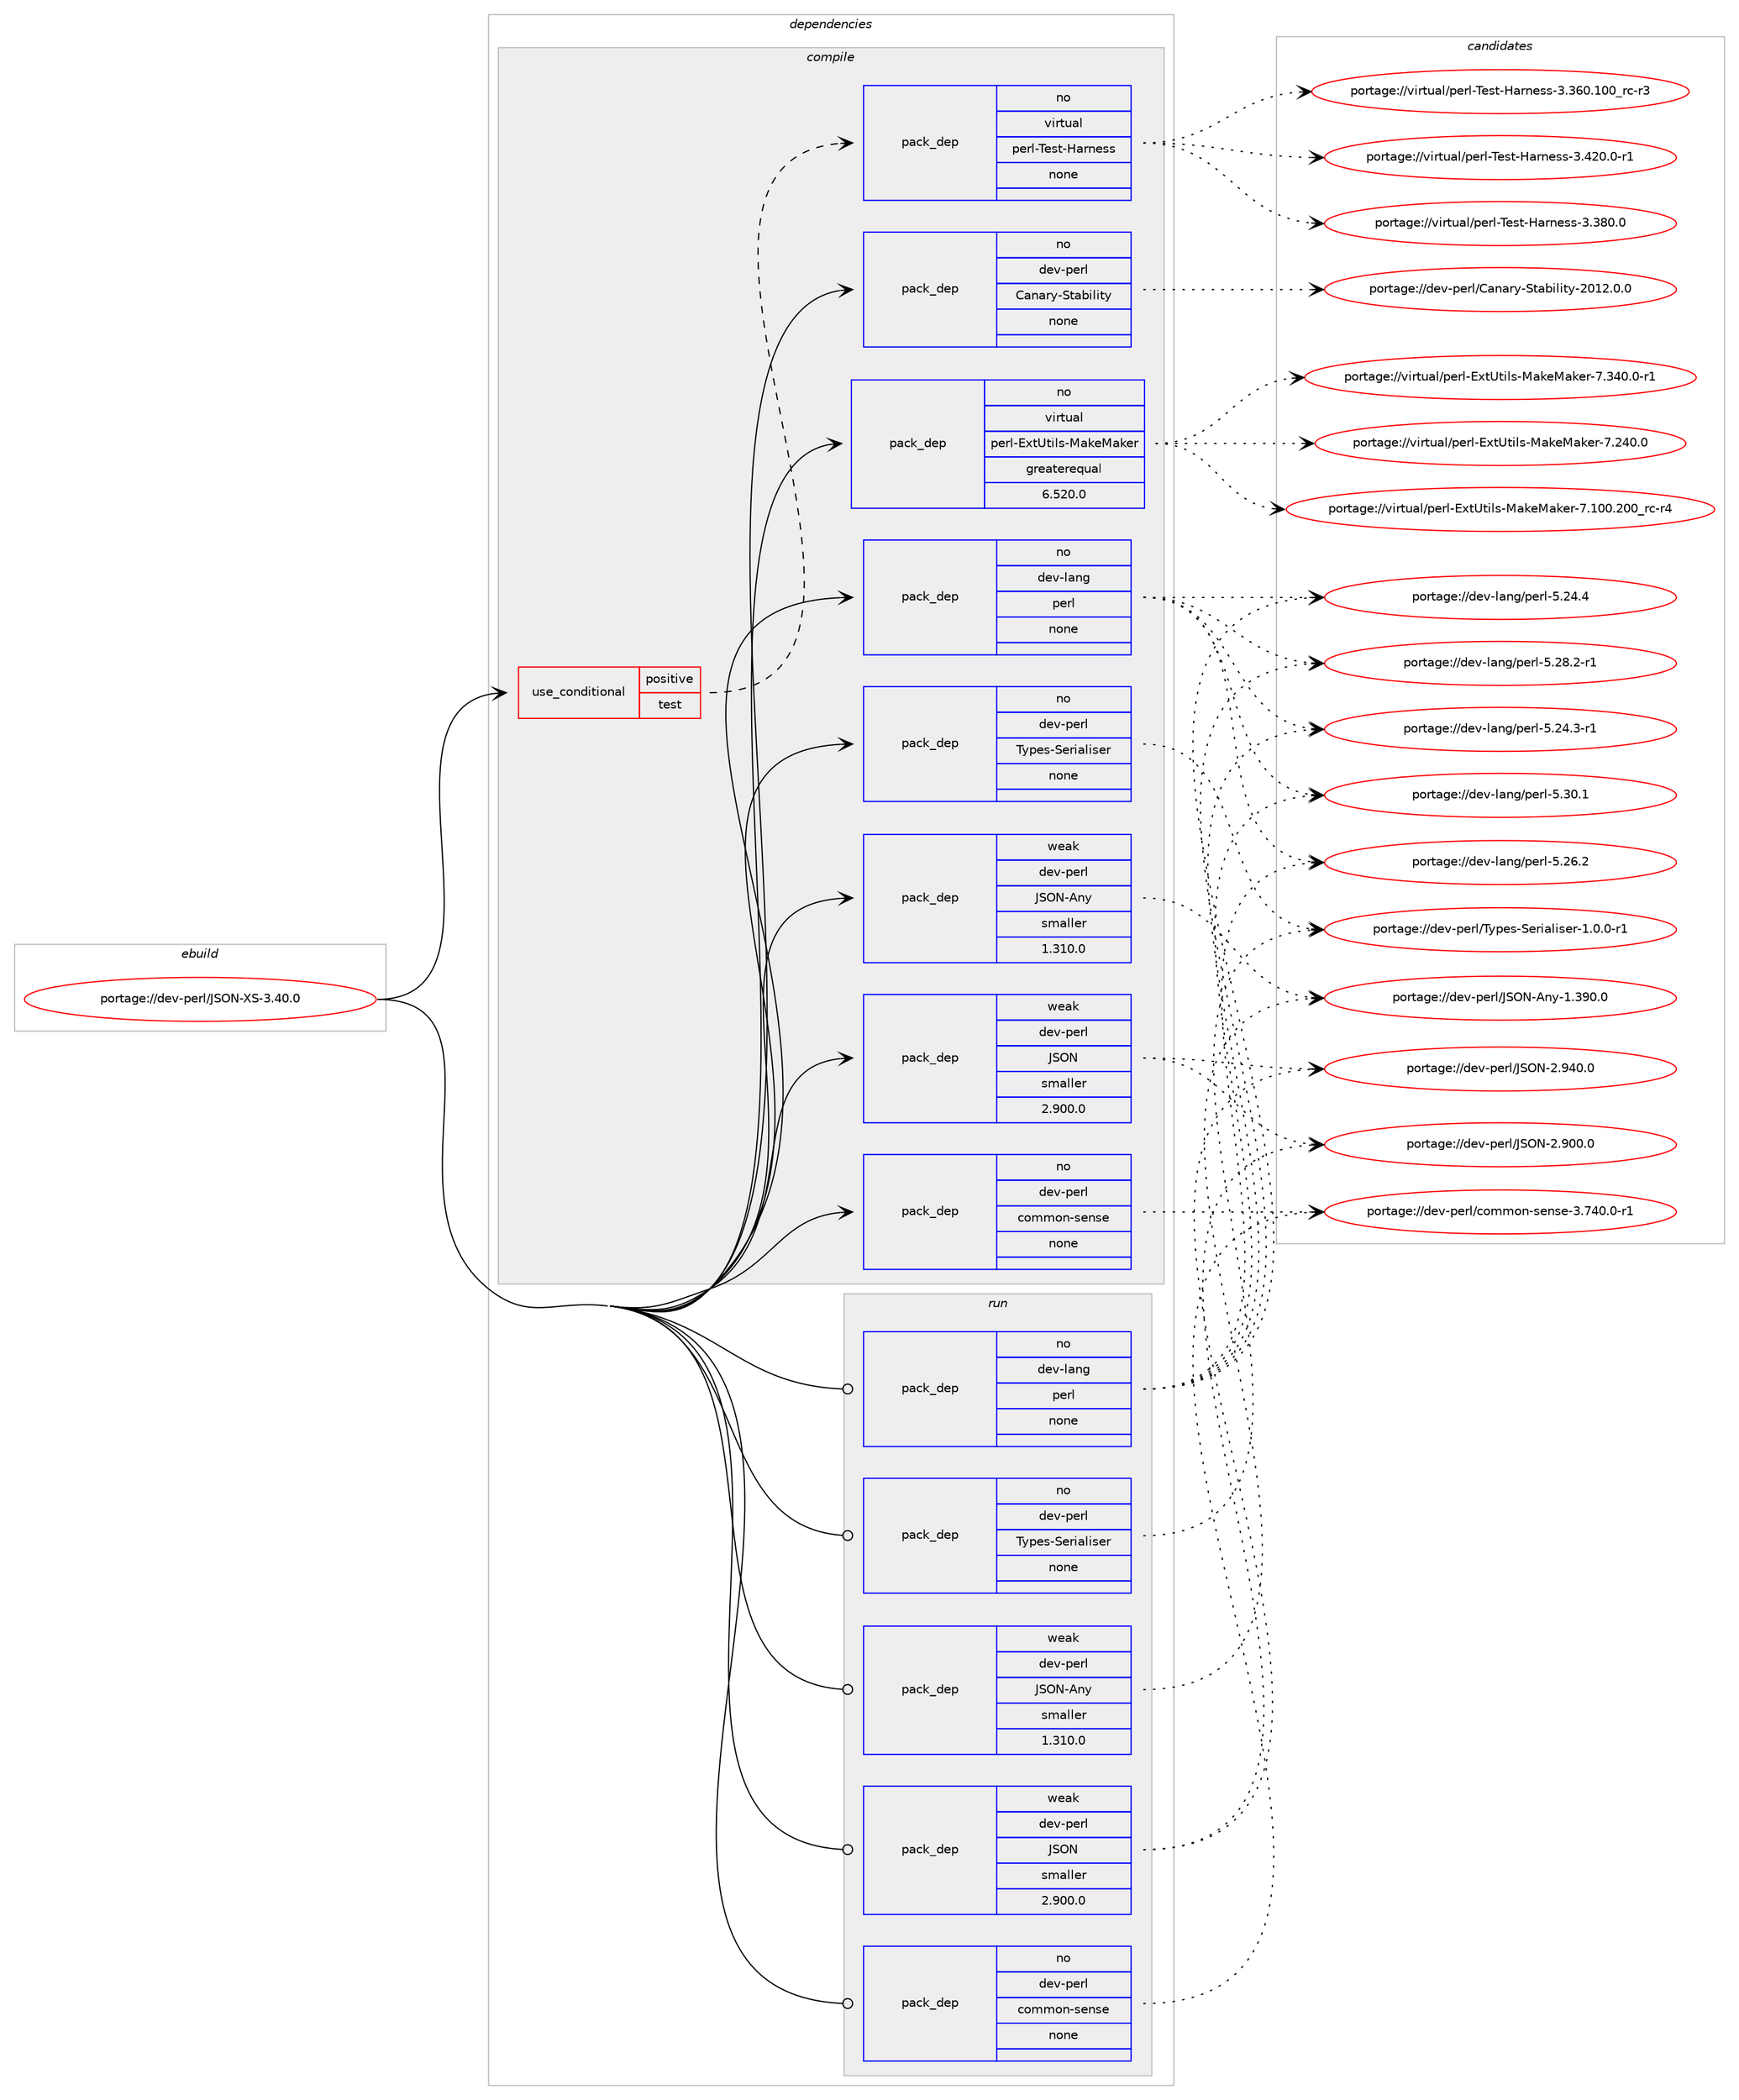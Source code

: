 digraph prolog {

# *************
# Graph options
# *************

newrank=true;
concentrate=true;
compound=true;
graph [rankdir=LR,fontname=Helvetica,fontsize=10,ranksep=1.5];#, ranksep=2.5, nodesep=0.2];
edge  [arrowhead=vee];
node  [fontname=Helvetica,fontsize=10];

# **********
# The ebuild
# **********

subgraph cluster_leftcol {
color=gray;
label=<<i>ebuild</i>>;
id [label="portage://dev-perl/JSON-XS-3.40.0", color=red, width=4, href="../dev-perl/JSON-XS-3.40.0.svg"];
}

# ****************
# The dependencies
# ****************

subgraph cluster_midcol {
color=gray;
label=<<i>dependencies</i>>;
subgraph cluster_compile {
fillcolor="#eeeeee";
style=filled;
label=<<i>compile</i>>;
subgraph cond122056 {
dependency491544 [label=<<TABLE BORDER="0" CELLBORDER="1" CELLSPACING="0" CELLPADDING="4"><TR><TD ROWSPAN="3" CELLPADDING="10">use_conditional</TD></TR><TR><TD>positive</TD></TR><TR><TD>test</TD></TR></TABLE>>, shape=none, color=red];
subgraph pack364410 {
dependency491545 [label=<<TABLE BORDER="0" CELLBORDER="1" CELLSPACING="0" CELLPADDING="4" WIDTH="220"><TR><TD ROWSPAN="6" CELLPADDING="30">pack_dep</TD></TR><TR><TD WIDTH="110">no</TD></TR><TR><TD>virtual</TD></TR><TR><TD>perl-Test-Harness</TD></TR><TR><TD>none</TD></TR><TR><TD></TD></TR></TABLE>>, shape=none, color=blue];
}
dependency491544:e -> dependency491545:w [weight=20,style="dashed",arrowhead="vee"];
}
id:e -> dependency491544:w [weight=20,style="solid",arrowhead="vee"];
subgraph pack364411 {
dependency491546 [label=<<TABLE BORDER="0" CELLBORDER="1" CELLSPACING="0" CELLPADDING="4" WIDTH="220"><TR><TD ROWSPAN="6" CELLPADDING="30">pack_dep</TD></TR><TR><TD WIDTH="110">no</TD></TR><TR><TD>dev-lang</TD></TR><TR><TD>perl</TD></TR><TR><TD>none</TD></TR><TR><TD></TD></TR></TABLE>>, shape=none, color=blue];
}
id:e -> dependency491546:w [weight=20,style="solid",arrowhead="vee"];
subgraph pack364412 {
dependency491547 [label=<<TABLE BORDER="0" CELLBORDER="1" CELLSPACING="0" CELLPADDING="4" WIDTH="220"><TR><TD ROWSPAN="6" CELLPADDING="30">pack_dep</TD></TR><TR><TD WIDTH="110">no</TD></TR><TR><TD>dev-perl</TD></TR><TR><TD>Canary-Stability</TD></TR><TR><TD>none</TD></TR><TR><TD></TD></TR></TABLE>>, shape=none, color=blue];
}
id:e -> dependency491547:w [weight=20,style="solid",arrowhead="vee"];
subgraph pack364413 {
dependency491548 [label=<<TABLE BORDER="0" CELLBORDER="1" CELLSPACING="0" CELLPADDING="4" WIDTH="220"><TR><TD ROWSPAN="6" CELLPADDING="30">pack_dep</TD></TR><TR><TD WIDTH="110">no</TD></TR><TR><TD>dev-perl</TD></TR><TR><TD>Types-Serialiser</TD></TR><TR><TD>none</TD></TR><TR><TD></TD></TR></TABLE>>, shape=none, color=blue];
}
id:e -> dependency491548:w [weight=20,style="solid",arrowhead="vee"];
subgraph pack364414 {
dependency491549 [label=<<TABLE BORDER="0" CELLBORDER="1" CELLSPACING="0" CELLPADDING="4" WIDTH="220"><TR><TD ROWSPAN="6" CELLPADDING="30">pack_dep</TD></TR><TR><TD WIDTH="110">no</TD></TR><TR><TD>dev-perl</TD></TR><TR><TD>common-sense</TD></TR><TR><TD>none</TD></TR><TR><TD></TD></TR></TABLE>>, shape=none, color=blue];
}
id:e -> dependency491549:w [weight=20,style="solid",arrowhead="vee"];
subgraph pack364415 {
dependency491550 [label=<<TABLE BORDER="0" CELLBORDER="1" CELLSPACING="0" CELLPADDING="4" WIDTH="220"><TR><TD ROWSPAN="6" CELLPADDING="30">pack_dep</TD></TR><TR><TD WIDTH="110">no</TD></TR><TR><TD>virtual</TD></TR><TR><TD>perl-ExtUtils-MakeMaker</TD></TR><TR><TD>greaterequal</TD></TR><TR><TD>6.520.0</TD></TR></TABLE>>, shape=none, color=blue];
}
id:e -> dependency491550:w [weight=20,style="solid",arrowhead="vee"];
subgraph pack364416 {
dependency491551 [label=<<TABLE BORDER="0" CELLBORDER="1" CELLSPACING="0" CELLPADDING="4" WIDTH="220"><TR><TD ROWSPAN="6" CELLPADDING="30">pack_dep</TD></TR><TR><TD WIDTH="110">weak</TD></TR><TR><TD>dev-perl</TD></TR><TR><TD>JSON</TD></TR><TR><TD>smaller</TD></TR><TR><TD>2.900.0</TD></TR></TABLE>>, shape=none, color=blue];
}
id:e -> dependency491551:w [weight=20,style="solid",arrowhead="vee"];
subgraph pack364417 {
dependency491552 [label=<<TABLE BORDER="0" CELLBORDER="1" CELLSPACING="0" CELLPADDING="4" WIDTH="220"><TR><TD ROWSPAN="6" CELLPADDING="30">pack_dep</TD></TR><TR><TD WIDTH="110">weak</TD></TR><TR><TD>dev-perl</TD></TR><TR><TD>JSON-Any</TD></TR><TR><TD>smaller</TD></TR><TR><TD>1.310.0</TD></TR></TABLE>>, shape=none, color=blue];
}
id:e -> dependency491552:w [weight=20,style="solid",arrowhead="vee"];
}
subgraph cluster_compileandrun {
fillcolor="#eeeeee";
style=filled;
label=<<i>compile and run</i>>;
}
subgraph cluster_run {
fillcolor="#eeeeee";
style=filled;
label=<<i>run</i>>;
subgraph pack364418 {
dependency491553 [label=<<TABLE BORDER="0" CELLBORDER="1" CELLSPACING="0" CELLPADDING="4" WIDTH="220"><TR><TD ROWSPAN="6" CELLPADDING="30">pack_dep</TD></TR><TR><TD WIDTH="110">no</TD></TR><TR><TD>dev-lang</TD></TR><TR><TD>perl</TD></TR><TR><TD>none</TD></TR><TR><TD></TD></TR></TABLE>>, shape=none, color=blue];
}
id:e -> dependency491553:w [weight=20,style="solid",arrowhead="odot"];
subgraph pack364419 {
dependency491554 [label=<<TABLE BORDER="0" CELLBORDER="1" CELLSPACING="0" CELLPADDING="4" WIDTH="220"><TR><TD ROWSPAN="6" CELLPADDING="30">pack_dep</TD></TR><TR><TD WIDTH="110">no</TD></TR><TR><TD>dev-perl</TD></TR><TR><TD>Types-Serialiser</TD></TR><TR><TD>none</TD></TR><TR><TD></TD></TR></TABLE>>, shape=none, color=blue];
}
id:e -> dependency491554:w [weight=20,style="solid",arrowhead="odot"];
subgraph pack364420 {
dependency491555 [label=<<TABLE BORDER="0" CELLBORDER="1" CELLSPACING="0" CELLPADDING="4" WIDTH="220"><TR><TD ROWSPAN="6" CELLPADDING="30">pack_dep</TD></TR><TR><TD WIDTH="110">no</TD></TR><TR><TD>dev-perl</TD></TR><TR><TD>common-sense</TD></TR><TR><TD>none</TD></TR><TR><TD></TD></TR></TABLE>>, shape=none, color=blue];
}
id:e -> dependency491555:w [weight=20,style="solid",arrowhead="odot"];
subgraph pack364421 {
dependency491556 [label=<<TABLE BORDER="0" CELLBORDER="1" CELLSPACING="0" CELLPADDING="4" WIDTH="220"><TR><TD ROWSPAN="6" CELLPADDING="30">pack_dep</TD></TR><TR><TD WIDTH="110">weak</TD></TR><TR><TD>dev-perl</TD></TR><TR><TD>JSON</TD></TR><TR><TD>smaller</TD></TR><TR><TD>2.900.0</TD></TR></TABLE>>, shape=none, color=blue];
}
id:e -> dependency491556:w [weight=20,style="solid",arrowhead="odot"];
subgraph pack364422 {
dependency491557 [label=<<TABLE BORDER="0" CELLBORDER="1" CELLSPACING="0" CELLPADDING="4" WIDTH="220"><TR><TD ROWSPAN="6" CELLPADDING="30">pack_dep</TD></TR><TR><TD WIDTH="110">weak</TD></TR><TR><TD>dev-perl</TD></TR><TR><TD>JSON-Any</TD></TR><TR><TD>smaller</TD></TR><TR><TD>1.310.0</TD></TR></TABLE>>, shape=none, color=blue];
}
id:e -> dependency491557:w [weight=20,style="solid",arrowhead="odot"];
}
}

# **************
# The candidates
# **************

subgraph cluster_choices {
rank=same;
color=gray;
label=<<i>candidates</i>>;

subgraph choice364410 {
color=black;
nodesep=1;
choice1181051141161179710847112101114108458410111511645729711411010111511545514652504846484511449 [label="portage://virtual/perl-Test-Harness-3.420.0-r1", color=red, width=4,href="../virtual/perl-Test-Harness-3.420.0-r1.svg"];
choice118105114116117971084711210111410845841011151164572971141101011151154551465156484648 [label="portage://virtual/perl-Test-Harness-3.380.0", color=red, width=4,href="../virtual/perl-Test-Harness-3.380.0.svg"];
choice118105114116117971084711210111410845841011151164572971141101011151154551465154484649484895114994511451 [label="portage://virtual/perl-Test-Harness-3.360.100_rc-r3", color=red, width=4,href="../virtual/perl-Test-Harness-3.360.100_rc-r3.svg"];
dependency491545:e -> choice1181051141161179710847112101114108458410111511645729711411010111511545514652504846484511449:w [style=dotted,weight="100"];
dependency491545:e -> choice118105114116117971084711210111410845841011151164572971141101011151154551465156484648:w [style=dotted,weight="100"];
dependency491545:e -> choice118105114116117971084711210111410845841011151164572971141101011151154551465154484649484895114994511451:w [style=dotted,weight="100"];
}
subgraph choice364411 {
color=black;
nodesep=1;
choice10010111845108971101034711210111410845534651484649 [label="portage://dev-lang/perl-5.30.1", color=red, width=4,href="../dev-lang/perl-5.30.1.svg"];
choice100101118451089711010347112101114108455346505646504511449 [label="portage://dev-lang/perl-5.28.2-r1", color=red, width=4,href="../dev-lang/perl-5.28.2-r1.svg"];
choice10010111845108971101034711210111410845534650544650 [label="portage://dev-lang/perl-5.26.2", color=red, width=4,href="../dev-lang/perl-5.26.2.svg"];
choice10010111845108971101034711210111410845534650524652 [label="portage://dev-lang/perl-5.24.4", color=red, width=4,href="../dev-lang/perl-5.24.4.svg"];
choice100101118451089711010347112101114108455346505246514511449 [label="portage://dev-lang/perl-5.24.3-r1", color=red, width=4,href="../dev-lang/perl-5.24.3-r1.svg"];
dependency491546:e -> choice10010111845108971101034711210111410845534651484649:w [style=dotted,weight="100"];
dependency491546:e -> choice100101118451089711010347112101114108455346505646504511449:w [style=dotted,weight="100"];
dependency491546:e -> choice10010111845108971101034711210111410845534650544650:w [style=dotted,weight="100"];
dependency491546:e -> choice10010111845108971101034711210111410845534650524652:w [style=dotted,weight="100"];
dependency491546:e -> choice100101118451089711010347112101114108455346505246514511449:w [style=dotted,weight="100"];
}
subgraph choice364412 {
color=black;
nodesep=1;
choice100101118451121011141084767971109711412145831169798105108105116121455048495046484648 [label="portage://dev-perl/Canary-Stability-2012.0.0", color=red, width=4,href="../dev-perl/Canary-Stability-2012.0.0.svg"];
dependency491547:e -> choice100101118451121011141084767971109711412145831169798105108105116121455048495046484648:w [style=dotted,weight="100"];
}
subgraph choice364413 {
color=black;
nodesep=1;
choice1001011184511210111410847841211121011154583101114105971081051151011144549464846484511449 [label="portage://dev-perl/Types-Serialiser-1.0.0-r1", color=red, width=4,href="../dev-perl/Types-Serialiser-1.0.0-r1.svg"];
dependency491548:e -> choice1001011184511210111410847841211121011154583101114105971081051151011144549464846484511449:w [style=dotted,weight="100"];
}
subgraph choice364414 {
color=black;
nodesep=1;
choice1001011184511210111410847991111091091111104511510111011510145514655524846484511449 [label="portage://dev-perl/common-sense-3.740.0-r1", color=red, width=4,href="../dev-perl/common-sense-3.740.0-r1.svg"];
dependency491549:e -> choice1001011184511210111410847991111091091111104511510111011510145514655524846484511449:w [style=dotted,weight="100"];
}
subgraph choice364415 {
color=black;
nodesep=1;
choice1181051141161179710847112101114108456912011685116105108115457797107101779710710111445554651524846484511449 [label="portage://virtual/perl-ExtUtils-MakeMaker-7.340.0-r1", color=red, width=4,href="../virtual/perl-ExtUtils-MakeMaker-7.340.0-r1.svg"];
choice118105114116117971084711210111410845691201168511610510811545779710710177971071011144555465052484648 [label="portage://virtual/perl-ExtUtils-MakeMaker-7.240.0", color=red, width=4,href="../virtual/perl-ExtUtils-MakeMaker-7.240.0.svg"];
choice118105114116117971084711210111410845691201168511610510811545779710710177971071011144555464948484650484895114994511452 [label="portage://virtual/perl-ExtUtils-MakeMaker-7.100.200_rc-r4", color=red, width=4,href="../virtual/perl-ExtUtils-MakeMaker-7.100.200_rc-r4.svg"];
dependency491550:e -> choice1181051141161179710847112101114108456912011685116105108115457797107101779710710111445554651524846484511449:w [style=dotted,weight="100"];
dependency491550:e -> choice118105114116117971084711210111410845691201168511610510811545779710710177971071011144555465052484648:w [style=dotted,weight="100"];
dependency491550:e -> choice118105114116117971084711210111410845691201168511610510811545779710710177971071011144555464948484650484895114994511452:w [style=dotted,weight="100"];
}
subgraph choice364416 {
color=black;
nodesep=1;
choice1001011184511210111410847748379784550465752484648 [label="portage://dev-perl/JSON-2.940.0", color=red, width=4,href="../dev-perl/JSON-2.940.0.svg"];
choice1001011184511210111410847748379784550465748484648 [label="portage://dev-perl/JSON-2.900.0", color=red, width=4,href="../dev-perl/JSON-2.900.0.svg"];
dependency491551:e -> choice1001011184511210111410847748379784550465752484648:w [style=dotted,weight="100"];
dependency491551:e -> choice1001011184511210111410847748379784550465748484648:w [style=dotted,weight="100"];
}
subgraph choice364417 {
color=black;
nodesep=1;
choice10010111845112101114108477483797845651101214549465157484648 [label="portage://dev-perl/JSON-Any-1.390.0", color=red, width=4,href="../dev-perl/JSON-Any-1.390.0.svg"];
dependency491552:e -> choice10010111845112101114108477483797845651101214549465157484648:w [style=dotted,weight="100"];
}
subgraph choice364418 {
color=black;
nodesep=1;
choice10010111845108971101034711210111410845534651484649 [label="portage://dev-lang/perl-5.30.1", color=red, width=4,href="../dev-lang/perl-5.30.1.svg"];
choice100101118451089711010347112101114108455346505646504511449 [label="portage://dev-lang/perl-5.28.2-r1", color=red, width=4,href="../dev-lang/perl-5.28.2-r1.svg"];
choice10010111845108971101034711210111410845534650544650 [label="portage://dev-lang/perl-5.26.2", color=red, width=4,href="../dev-lang/perl-5.26.2.svg"];
choice10010111845108971101034711210111410845534650524652 [label="portage://dev-lang/perl-5.24.4", color=red, width=4,href="../dev-lang/perl-5.24.4.svg"];
choice100101118451089711010347112101114108455346505246514511449 [label="portage://dev-lang/perl-5.24.3-r1", color=red, width=4,href="../dev-lang/perl-5.24.3-r1.svg"];
dependency491553:e -> choice10010111845108971101034711210111410845534651484649:w [style=dotted,weight="100"];
dependency491553:e -> choice100101118451089711010347112101114108455346505646504511449:w [style=dotted,weight="100"];
dependency491553:e -> choice10010111845108971101034711210111410845534650544650:w [style=dotted,weight="100"];
dependency491553:e -> choice10010111845108971101034711210111410845534650524652:w [style=dotted,weight="100"];
dependency491553:e -> choice100101118451089711010347112101114108455346505246514511449:w [style=dotted,weight="100"];
}
subgraph choice364419 {
color=black;
nodesep=1;
choice1001011184511210111410847841211121011154583101114105971081051151011144549464846484511449 [label="portage://dev-perl/Types-Serialiser-1.0.0-r1", color=red, width=4,href="../dev-perl/Types-Serialiser-1.0.0-r1.svg"];
dependency491554:e -> choice1001011184511210111410847841211121011154583101114105971081051151011144549464846484511449:w [style=dotted,weight="100"];
}
subgraph choice364420 {
color=black;
nodesep=1;
choice1001011184511210111410847991111091091111104511510111011510145514655524846484511449 [label="portage://dev-perl/common-sense-3.740.0-r1", color=red, width=4,href="../dev-perl/common-sense-3.740.0-r1.svg"];
dependency491555:e -> choice1001011184511210111410847991111091091111104511510111011510145514655524846484511449:w [style=dotted,weight="100"];
}
subgraph choice364421 {
color=black;
nodesep=1;
choice1001011184511210111410847748379784550465752484648 [label="portage://dev-perl/JSON-2.940.0", color=red, width=4,href="../dev-perl/JSON-2.940.0.svg"];
choice1001011184511210111410847748379784550465748484648 [label="portage://dev-perl/JSON-2.900.0", color=red, width=4,href="../dev-perl/JSON-2.900.0.svg"];
dependency491556:e -> choice1001011184511210111410847748379784550465752484648:w [style=dotted,weight="100"];
dependency491556:e -> choice1001011184511210111410847748379784550465748484648:w [style=dotted,weight="100"];
}
subgraph choice364422 {
color=black;
nodesep=1;
choice10010111845112101114108477483797845651101214549465157484648 [label="portage://dev-perl/JSON-Any-1.390.0", color=red, width=4,href="../dev-perl/JSON-Any-1.390.0.svg"];
dependency491557:e -> choice10010111845112101114108477483797845651101214549465157484648:w [style=dotted,weight="100"];
}
}

}
